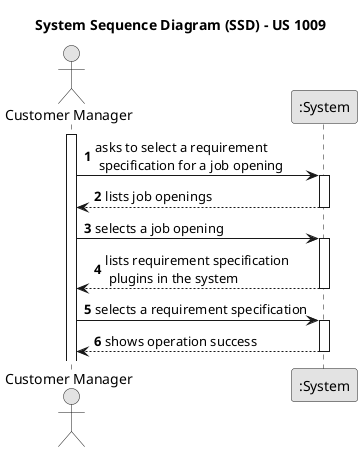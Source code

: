 @startuml
skinparam monochrome true
skinparam packageStyle rectangle
skinparam shadowing false

title System Sequence Diagram (SSD) - US 1009

autonumber

actor "Customer Manager" as User
participant ":System" as System

activate User

    User -> System: asks to select a requirement\n specification for a job opening
        activate System

    System--> User : lists job openings
        deactivate System

    User -> System: selects a job opening
        activate System

        System--> User : lists requirement specification\n plugins in the system
            deactivate System

        User -> System: selects a requirement specification
            activate System

            System--> User : shows operation success
                deactivate System

@enduml